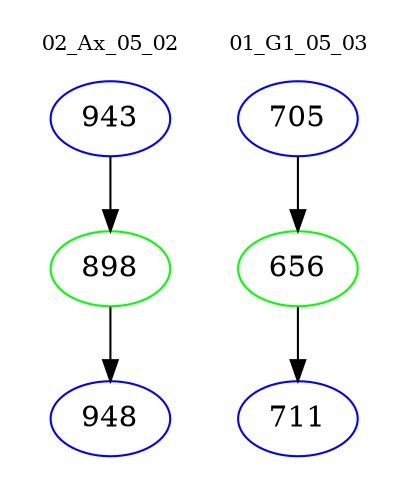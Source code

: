 digraph{
subgraph cluster_0 {
color = white
label = "02_Ax_05_02";
fontsize=10;
T0_943 [label="943", color="blue"]
T0_943 -> T0_898 [color="black"]
T0_898 [label="898", color="green"]
T0_898 -> T0_948 [color="black"]
T0_948 [label="948", color="blue"]
}
subgraph cluster_1 {
color = white
label = "01_G1_05_03";
fontsize=10;
T1_705 [label="705", color="blue"]
T1_705 -> T1_656 [color="black"]
T1_656 [label="656", color="green"]
T1_656 -> T1_711 [color="black"]
T1_711 [label="711", color="blue"]
}
}
